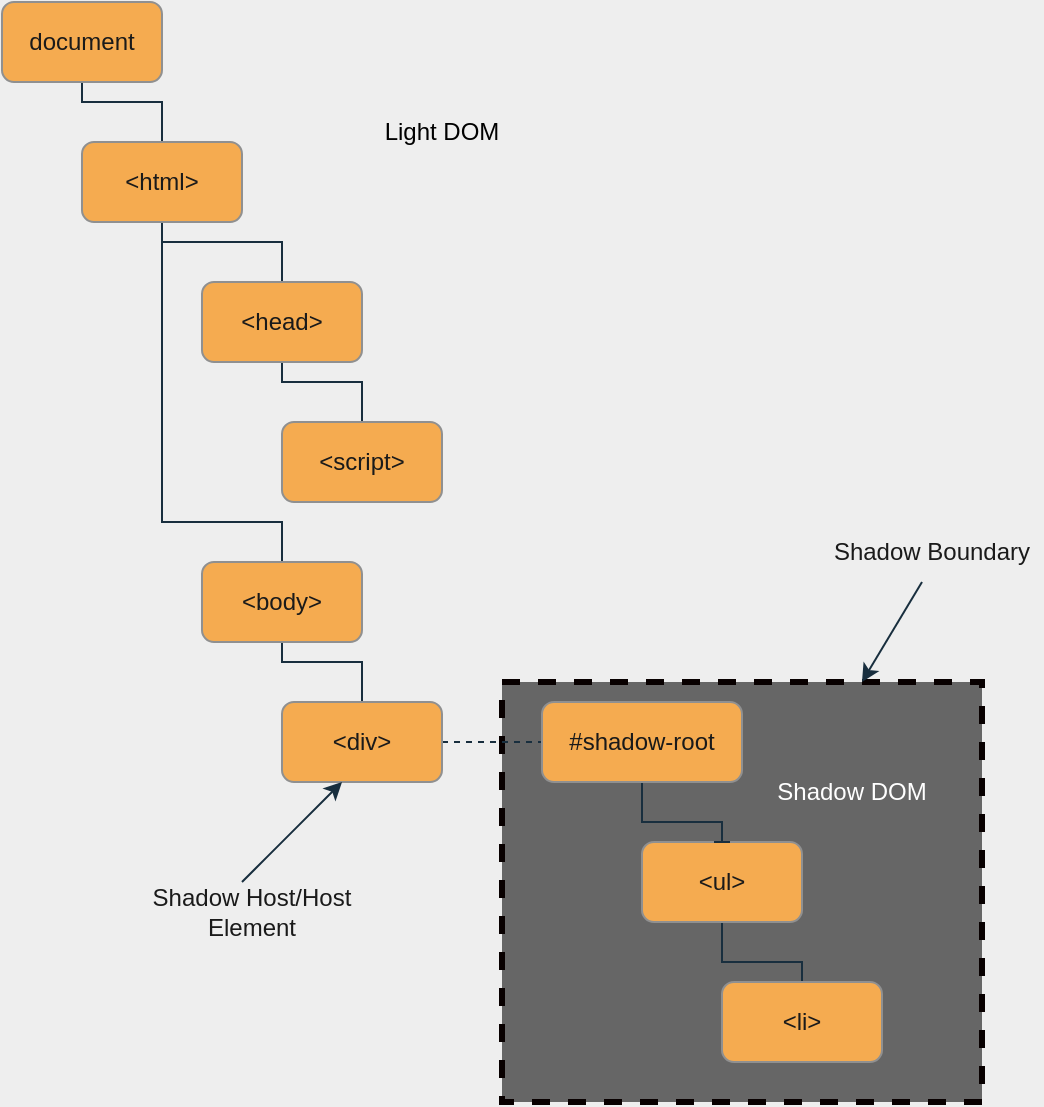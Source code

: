 <mxfile version="16.5.1" type="device"><diagram id="aOMdfY4xAdf2e7REVxP8" name="Page-1"><mxGraphModel dx="782" dy="585" grid="1" gridSize="10" guides="1" tooltips="1" connect="1" arrows="1" fold="1" page="1" pageScale="1" pageWidth="850" pageHeight="1100" background="#EEEEEE" math="0" shadow="0"><root><mxCell id="0"/><mxCell id="1" parent="0"/><mxCell id="ACXf-M7AyqnNz-fpZH-s-21" value="" style="rounded=0;whiteSpace=wrap;html=1;sketch=0;fontColor=#1A1A1A;strokeColor=#080000;fillColor=#666666;strokeWidth=3;dashed=1;" parent="1" vertex="1"><mxGeometry x="290" y="380" width="240" height="210" as="geometry"/></mxCell><mxCell id="ACXf-M7AyqnNz-fpZH-s-5" style="edgeStyle=orthogonalEdgeStyle;rounded=0;orthogonalLoop=1;jettySize=auto;html=1;entryX=0.5;entryY=0;entryDx=0;entryDy=0;endArrow=baseDash;endFill=0;labelBackgroundColor=#EEEEEE;strokeColor=#182E3E;fontColor=#1A1A1A;" parent="1" source="ACXf-M7AyqnNz-fpZH-s-1" target="ACXf-M7AyqnNz-fpZH-s-2" edge="1"><mxGeometry relative="1" as="geometry"><mxPoint x="120" y="100" as="targetPoint"/><Array as="points"><mxPoint x="80" y="90"/><mxPoint x="120" y="90"/></Array></mxGeometry></mxCell><mxCell id="ACXf-M7AyqnNz-fpZH-s-1" value="document" style="rounded=1;whiteSpace=wrap;html=1;fillColor=#F5AB50;strokeColor=#909090;fontColor=#1A1A1A;" parent="1" vertex="1"><mxGeometry x="40" y="40" width="80" height="40" as="geometry"/></mxCell><mxCell id="ACXf-M7AyqnNz-fpZH-s-10" style="edgeStyle=orthogonalEdgeStyle;rounded=0;orthogonalLoop=1;jettySize=auto;html=1;entryX=0.5;entryY=0;entryDx=0;entryDy=0;endArrow=baseDash;endFill=0;labelBackgroundColor=#EEEEEE;strokeColor=#182E3E;fontColor=#1A1A1A;" parent="1" source="ACXf-M7AyqnNz-fpZH-s-2" target="ACXf-M7AyqnNz-fpZH-s-3" edge="1"><mxGeometry relative="1" as="geometry"><Array as="points"><mxPoint x="120" y="160"/><mxPoint x="180" y="160"/></Array></mxGeometry></mxCell><mxCell id="ACXf-M7AyqnNz-fpZH-s-12" style="edgeStyle=orthogonalEdgeStyle;rounded=0;orthogonalLoop=1;jettySize=auto;html=1;endArrow=baseDash;endFill=0;labelBackgroundColor=#EEEEEE;strokeColor=#182E3E;fontColor=#1A1A1A;" parent="1" source="ACXf-M7AyqnNz-fpZH-s-2" target="ACXf-M7AyqnNz-fpZH-s-4" edge="1"><mxGeometry relative="1" as="geometry"><Array as="points"><mxPoint x="120" y="300"/><mxPoint x="180" y="300"/></Array></mxGeometry></mxCell><mxCell id="ACXf-M7AyqnNz-fpZH-s-2" value="&amp;lt;html&amp;gt;" style="rounded=1;whiteSpace=wrap;html=1;fillColor=#F5AB50;strokeColor=#909090;fontColor=#1A1A1A;" parent="1" vertex="1"><mxGeometry x="80" y="110" width="80" height="40" as="geometry"/></mxCell><mxCell id="ACXf-M7AyqnNz-fpZH-s-11" style="edgeStyle=orthogonalEdgeStyle;rounded=0;orthogonalLoop=1;jettySize=auto;html=1;entryX=0.5;entryY=0;entryDx=0;entryDy=0;endArrow=baseDash;endFill=0;labelBackgroundColor=#EEEEEE;strokeColor=#182E3E;fontColor=#1A1A1A;" parent="1" source="ACXf-M7AyqnNz-fpZH-s-3" target="ACXf-M7AyqnNz-fpZH-s-8" edge="1"><mxGeometry relative="1" as="geometry"><Array as="points"><mxPoint x="180" y="230"/><mxPoint x="220" y="230"/></Array></mxGeometry></mxCell><mxCell id="ACXf-M7AyqnNz-fpZH-s-3" value="&amp;lt;head&amp;gt;" style="rounded=1;whiteSpace=wrap;html=1;fillColor=#F5AB50;strokeColor=#909090;fontColor=#1A1A1A;" parent="1" vertex="1"><mxGeometry x="140" y="180" width="80" height="40" as="geometry"/></mxCell><mxCell id="ACXf-M7AyqnNz-fpZH-s-13" style="edgeStyle=orthogonalEdgeStyle;rounded=0;orthogonalLoop=1;jettySize=auto;html=1;entryX=0.5;entryY=0;entryDx=0;entryDy=0;endArrow=baseDash;endFill=0;labelBackgroundColor=#EEEEEE;strokeColor=#182E3E;fontColor=#1A1A1A;" parent="1" source="ACXf-M7AyqnNz-fpZH-s-4" target="ACXf-M7AyqnNz-fpZH-s-9" edge="1"><mxGeometry relative="1" as="geometry"><Array as="points"><mxPoint x="180" y="370"/><mxPoint x="220" y="370"/></Array></mxGeometry></mxCell><mxCell id="ACXf-M7AyqnNz-fpZH-s-4" value="&amp;lt;body&amp;gt;" style="rounded=1;whiteSpace=wrap;html=1;fillColor=#F5AB50;strokeColor=#909090;fontColor=#1A1A1A;" parent="1" vertex="1"><mxGeometry x="140" y="320" width="80" height="40" as="geometry"/></mxCell><mxCell id="ACXf-M7AyqnNz-fpZH-s-8" value="&amp;lt;script&amp;gt;" style="rounded=1;whiteSpace=wrap;html=1;fillColor=#F5AB50;strokeColor=#909090;fontColor=#1A1A1A;" parent="1" vertex="1"><mxGeometry x="180" y="250" width="80" height="40" as="geometry"/></mxCell><mxCell id="ACXf-M7AyqnNz-fpZH-s-18" style="edgeStyle=orthogonalEdgeStyle;rounded=0;orthogonalLoop=1;jettySize=auto;html=1;entryX=0;entryY=0.5;entryDx=0;entryDy=0;endArrow=baseDash;endFill=0;dashed=1;labelBackgroundColor=#EEEEEE;strokeColor=#182E3E;fontColor=#1A1A1A;" parent="1" source="ACXf-M7AyqnNz-fpZH-s-9" target="ACXf-M7AyqnNz-fpZH-s-17" edge="1"><mxGeometry relative="1" as="geometry"/></mxCell><mxCell id="ACXf-M7AyqnNz-fpZH-s-9" value="&amp;lt;div&amp;gt;" style="rounded=1;whiteSpace=wrap;html=1;fillColor=#F5AB50;strokeColor=#909090;fontColor=#1A1A1A;" parent="1" vertex="1"><mxGeometry x="180" y="390" width="80" height="40" as="geometry"/></mxCell><mxCell id="ACXf-M7AyqnNz-fpZH-s-20" style="edgeStyle=orthogonalEdgeStyle;rounded=0;orthogonalLoop=1;jettySize=auto;html=1;entryX=0.5;entryY=0;entryDx=0;entryDy=0;endArrow=baseDash;endFill=0;labelBackgroundColor=#EEEEEE;strokeColor=#182E3E;fontColor=#1A1A1A;" parent="1" source="ACXf-M7AyqnNz-fpZH-s-15" target="ACXf-M7AyqnNz-fpZH-s-16" edge="1"><mxGeometry relative="1" as="geometry"/></mxCell><mxCell id="ACXf-M7AyqnNz-fpZH-s-16" value="&amp;lt;li&amp;gt;" style="rounded=1;whiteSpace=wrap;html=1;fillColor=#F5AB50;strokeColor=#909090;fontColor=#1A1A1A;" parent="1" vertex="1"><mxGeometry x="400" y="530" width="80" height="40" as="geometry"/></mxCell><mxCell id="ACXf-M7AyqnNz-fpZH-s-15" value="&amp;lt;ul&amp;gt;" style="rounded=1;whiteSpace=wrap;html=1;fillColor=#F5AB50;strokeColor=#909090;fontColor=#1A1A1A;" parent="1" vertex="1"><mxGeometry x="360" y="460" width="80" height="40" as="geometry"/></mxCell><mxCell id="ACXf-M7AyqnNz-fpZH-s-19" style="edgeStyle=orthogonalEdgeStyle;rounded=0;orthogonalLoop=1;jettySize=auto;html=1;entryX=0.5;entryY=0;entryDx=0;entryDy=0;endArrow=baseDash;endFill=0;labelBackgroundColor=#EEEEEE;strokeColor=#182E3E;fontColor=#1A1A1A;" parent="1" source="ACXf-M7AyqnNz-fpZH-s-17" target="ACXf-M7AyqnNz-fpZH-s-15" edge="1"><mxGeometry relative="1" as="geometry"/></mxCell><mxCell id="ACXf-M7AyqnNz-fpZH-s-17" value="#shadow-root" style="rounded=1;whiteSpace=wrap;html=1;fillColor=#F5AB50;strokeColor=#909090;fontColor=#1A1A1A;" parent="1" vertex="1"><mxGeometry x="310" y="390" width="100" height="40" as="geometry"/></mxCell><mxCell id="ACXf-M7AyqnNz-fpZH-s-22" value="Shadow Boundary" style="text;html=1;strokeColor=none;fillColor=none;align=center;verticalAlign=middle;whiteSpace=wrap;rounded=0;dashed=1;sketch=0;fontColor=#1A1A1A;" parent="1" vertex="1"><mxGeometry x="450" y="300" width="110" height="30" as="geometry"/></mxCell><mxCell id="ACXf-M7AyqnNz-fpZH-s-23" value="" style="endArrow=classic;html=1;rounded=1;sketch=0;fontColor=#1A1A1A;strokeColor=#182E3E;curved=0;" parent="1" edge="1"><mxGeometry width="50" height="50" relative="1" as="geometry"><mxPoint x="160" y="480" as="sourcePoint"/><mxPoint x="210" y="430" as="targetPoint"/><Array as="points"><mxPoint x="180" y="460"/></Array></mxGeometry></mxCell><mxCell id="ACXf-M7AyqnNz-fpZH-s-24" value="Shadow Host/Host Element" style="text;html=1;strokeColor=none;fillColor=none;align=center;verticalAlign=middle;whiteSpace=wrap;rounded=0;dashed=1;sketch=0;fontColor=#1A1A1A;" parent="1" vertex="1"><mxGeometry x="110" y="480" width="110" height="30" as="geometry"/></mxCell><mxCell id="ACXf-M7AyqnNz-fpZH-s-25" value="" style="endArrow=classic;html=1;rounded=1;sketch=0;fontColor=#1A1A1A;strokeColor=#182E3E;curved=0;entryX=0.75;entryY=0;entryDx=0;entryDy=0;" parent="1" target="ACXf-M7AyqnNz-fpZH-s-21" edge="1"><mxGeometry width="50" height="50" relative="1" as="geometry"><mxPoint x="500" y="330" as="sourcePoint"/><mxPoint x="530" y="300" as="targetPoint"/><Array as="points"><mxPoint x="500" y="330"/></Array></mxGeometry></mxCell><mxCell id="ACXf-M7AyqnNz-fpZH-s-27" value="&lt;font color=&quot;#ffffff&quot;&gt;Shadow DOM&lt;/font&gt;" style="text;html=1;strokeColor=none;fillColor=none;align=center;verticalAlign=middle;whiteSpace=wrap;rounded=0;dashed=1;sketch=0;fontColor=#1A1A1A;" parent="1" vertex="1"><mxGeometry x="410" y="420" width="110" height="30" as="geometry"/></mxCell><mxCell id="fbwAzC4y8tmthHUfZA5F-1" value="Light DOM" style="text;html=1;strokeColor=none;fillColor=none;align=center;verticalAlign=middle;whiteSpace=wrap;rounded=0;" vertex="1" parent="1"><mxGeometry x="210" y="90" width="100" height="30" as="geometry"/></mxCell></root></mxGraphModel></diagram></mxfile>